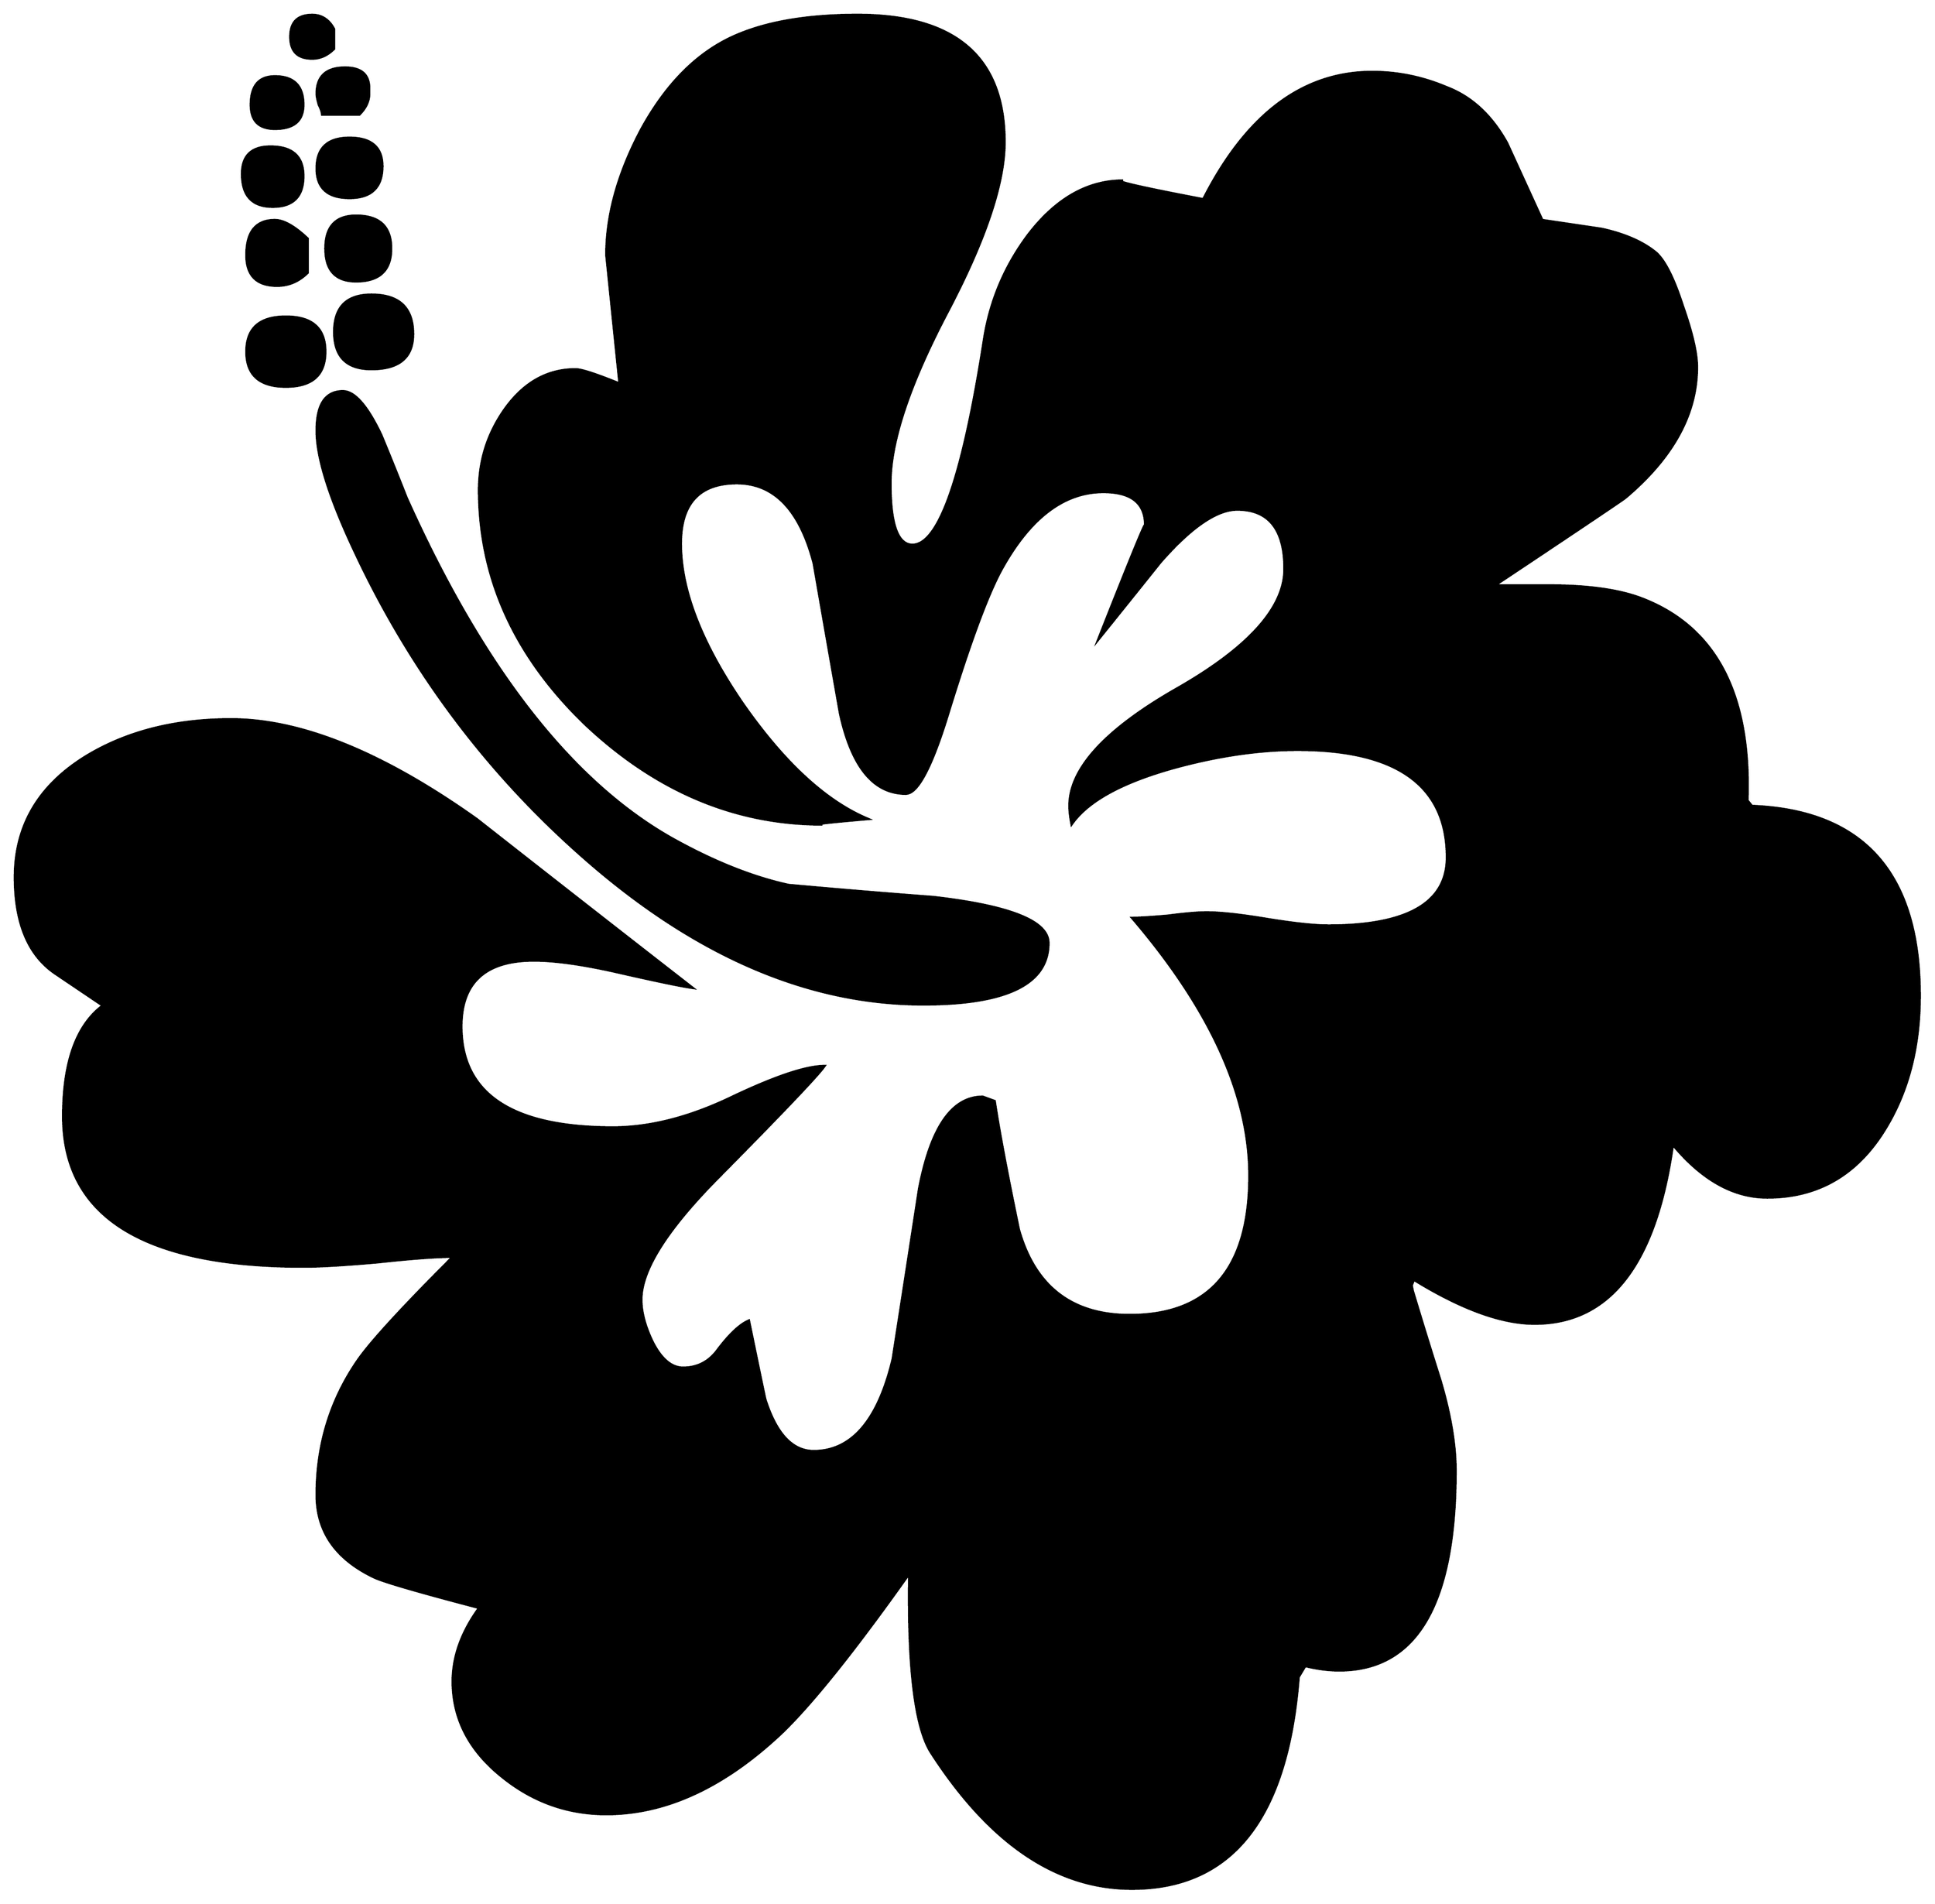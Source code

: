 


\begin{tikzpicture}[y=0.80pt, x=0.80pt, yscale=-1.0, xscale=1.0, inner sep=0pt, outer sep=0pt]
\begin{scope}[shift={(100.0,1716.0)},nonzero rule]
  \path[draw=.,fill=.,line width=1.600pt] (373.0,-1415.0) ..
    controls (367.0,-1409.0) and (360.333,-1406.0) ..
    (353.0,-1406.0) .. controls (339.667,-1406.0) and
    (333.0,-1412.667) .. (333.0,-1426.0) .. controls
    (333.0,-1439.333) and (339.667,-1446.0) .. (353.0,-1446.0) ..
    controls (361.667,-1446.0) and (368.333,-1441.667) ..
    (373.0,-1433.0) -- (373.0,-1415.0) -- cycle(405.0,-1374.0)
    .. controls (405.0,-1367.333) and (402.0,-1361.0) ..
    (396.0,-1355.0) -- (362.0,-1355.0) .. controls
    (362.0,-1357.0) and (361.0,-1360.0) .. (359.0,-1364.0) ..
    controls (357.667,-1368.667) and (357.0,-1372.0) ..
    (357.0,-1374.0) .. controls (357.0,-1390.0) and
    (365.667,-1398.0) .. (383.0,-1398.0) .. controls
    (397.667,-1398.0) and (405.0,-1391.667) .. (405.0,-1379.0) --
    (405.0,-1374.0) -- cycle(417.0,-1308.0) .. controls
    (417.0,-1288.667) and (407.0,-1279.0) .. (387.0,-1279.0) ..
    controls (367.0,-1279.0) and (357.0,-1288.0) ..
    (357.0,-1306.0) .. controls (357.0,-1324.667) and
    (367.0,-1334.0) .. (387.0,-1334.0) .. controls
    (407.0,-1334.0) and (417.0,-1325.333) .. (417.0,-1308.0) --
    cycle(345.0,-1364.0) .. controls (345.0,-1349.333) and
    (336.333,-1342.0) .. (319.0,-1342.0) .. controls
    (304.333,-1342.0) and (297.0,-1349.333) .. (297.0,-1364.0) ..
    controls (297.0,-1381.333) and (304.333,-1390.0) ..
    (319.0,-1390.0) .. controls (336.333,-1390.0) and
    (345.0,-1381.333) .. (345.0,-1364.0) -- cycle(425.0,-1233.0)
    .. controls (425.0,-1213.0) and (414.333,-1203.0) ..
    (393.0,-1203.0) .. controls (374.333,-1203.0) and
    (365.0,-1213.0) .. (365.0,-1233.0) .. controls
    (365.0,-1253.0) and (374.333,-1263.0) .. (393.0,-1263.0) ..
    controls (414.333,-1263.0) and (425.0,-1253.0) ..
    (425.0,-1233.0) -- cycle(345.0,-1299.0) .. controls
    (345.0,-1280.333) and (335.667,-1271.0) .. (317.0,-1271.0) ..
    controls (298.333,-1271.0) and (289.0,-1281.0) ..
    (289.0,-1301.0) .. controls (289.0,-1317.667) and
    (297.667,-1326.0) .. (315.0,-1326.0) .. controls
    (335.0,-1326.0) and (345.0,-1317.0) .. (345.0,-1299.0) --
    cycle(445.0,-1155.0) .. controls (445.0,-1133.667) and
    (432.333,-1123.0) .. (407.0,-1123.0) .. controls
    (384.333,-1123.0) and (373.0,-1134.333) .. (373.0,-1157.0) ..
    controls (373.0,-1179.667) and (384.333,-1191.0) ..
    (407.0,-1191.0) .. controls (432.333,-1191.0) and
    (445.0,-1179.0) .. (445.0,-1155.0) -- cycle(349.0,-1211.0)
    .. controls (341.0,-1203.0) and (331.667,-1199.0) ..
    (321.0,-1199.0) .. controls (302.333,-1199.0) and
    (293.0,-1208.333) .. (293.0,-1227.0) .. controls
    (293.0,-1248.333) and (301.667,-1259.0) .. (319.0,-1259.0) ..
    controls (327.0,-1259.0) and (337.0,-1253.333) ..
    (349.0,-1242.0) -- (349.0,-1211.0) -- cycle(1818.0,-552.0)
    .. controls (1818.0,-504.0) and (1807.0,-462.667) ..
    (1785.0,-428.0) .. controls (1759.667,-388.0) and
    (1724.333,-368.0) .. (1679.0,-368.0) .. controls
    (1648.333,-368.0) and (1619.667,-384.0) .. (1593.0,-416.0) ..
    controls (1577.667,-307.333) and (1535.667,-253.0) ..
    (1467.0,-253.0) .. controls (1437.0,-253.0) and
    (1400.333,-266.333) .. (1357.0,-293.0) -- (1355.0,-288.0) --
    (1356.0,-283.0) .. controls (1364.0,-256.333) and
    (1372.333,-229.333) .. (1381.0,-202.0) .. controls
    (1390.333,-170.667) and (1395.0,-143.0) .. (1395.0,-119.0) ..
    controls (1395.0,2.333) and (1359.667,63.0) .. (1289.0,63.0) ..
    controls (1279.0,63.0) and (1268.667,61.667) .. (1258.0,59.0) --
    (1252.0,69.0) .. controls (1242.0,197.667) and (1191.333,262.0)
    .. (1100.0,262.0) .. controls (1031.333,262.0) and
    (970.333,220.667) .. (917.0,138.0) .. controls (902.333,115.333) and
    (895.667,61.0) .. (897.0,-25.0) .. controls (848.333,43.667) and
    (810.0,91.667) .. (782.0,119.0) .. controls (729.333,169.0) and
    (675.667,194.0) .. (621.0,194.0) .. controls (585.667,194.0) and
    (554.0,182.667) .. (526.0,160.0) .. controls (496.0,136.0) and
    (481.0,107.0) .. (481.0,73.0) .. controls (481.0,50.333) and
    (489.0,28.0) .. (505.0,6.0) .. controls (449.0,-8.667) and
    (417.0,-18.0) .. (409.0,-22.0) .. controls (374.333,-38.667) and
    (357.0,-63.667) .. (357.0,-97.0) .. controls (357.0,-142.333)
    and (369.333,-183.0) .. (394.0,-219.0) .. controls
    (405.333,-235.667) and (434.333,-267.333) .. (481.0,-314.0) ..
    controls (466.333,-314.0) and (443.667,-312.333) .. (413.0,-309.0)
    .. controls (383.0,-306.333) and (360.333,-305.0) ..
    (345.0,-305.0) .. controls (199.0,-305.0) and (126.0,-350.667)
    .. (126.0,-442.0) .. controls (126.0,-491.333) and
    (138.0,-525.0) .. (162.0,-543.0) .. controls (162.0,-543.0)
    and (147.667,-552.667) .. (119.0,-572.0) .. controls
    (94.333,-588.667) and (82.0,-618.0) .. (82.0,-660.0) .. controls
    (82.0,-707.333) and (104.0,-744.333) .. (148.0,-771.0) ..
    controls (184.667,-793.0) and (228.333,-804.0) .. (279.0,-804.0)
    .. controls (343.0,-804.0) and (417.667,-773.667) ..
    (503.0,-713.0) .. controls (568.333,-661.667) and (634.0,-610.333)
    .. (700.0,-559.0) .. controls (690.0,-560.333) and
    (666.0,-565.333) .. (628.0,-574.0) .. controls (598.0,-580.667)
    and (573.667,-584.0) .. (555.0,-584.0) .. controls
    (511.0,-584.0) and (489.0,-564.0) .. (489.0,-524.0) ..
    controls (489.0,-462.667) and (535.0,-432.0) .. (627.0,-432.0)
    .. controls (661.0,-432.0) and (697.333,-441.333) ..
    (736.0,-460.0) .. controls (775.333,-478.667) and (803.333,-488.0)
    .. (820.0,-488.0) .. controls (814.667,-480.0) and
    (782.0,-445.667) .. (722.0,-385.0) .. controls (676.0,-338.333)
    and (653.0,-301.667) .. (653.0,-275.0) .. controls
    (653.0,-263.667) and (656.333,-251.0) .. (663.0,-237.0) ..
    controls (671.0,-221.0) and (680.333,-213.0) .. (691.0,-213.0)
    .. controls (704.333,-213.0) and (715.0,-218.667) ..
    (723.0,-230.0) .. controls (733.667,-244.0) and (743.0,-252.667)
    .. (751.0,-256.0) .. controls (760.333,-210.667) and
    (765.333,-186.667) .. (766.0,-184.0) .. controls (776.0,-152.667)
    and (790.667,-137.0) .. (810.0,-137.0) .. controls
    (844.667,-137.0) and (868.667,-165.0) .. (882.0,-221.0) ..
    controls (890.0,-272.333) and (898.0,-324.0) .. (906.0,-376.0)
    .. controls (916.667,-432.0) and (936.0,-460.0) ..
    (964.0,-460.0) .. controls (964.0,-460.0) and (967.667,-458.667)
    .. (975.0,-456.0) .. controls (979.0,-429.333) and
    (986.333,-390.333) .. (997.0,-339.0) .. controls (1011.667,-287.0)
    and (1045.333,-261.0) .. (1098.0,-261.0) .. controls
    (1170.667,-261.0) and (1207.0,-303.333) .. (1207.0,-388.0) ..
    controls (1207.0,-461.333) and (1171.333,-539.667) ..
    (1100.0,-623.0) .. controls (1106.667,-623.0) and
    (1117.667,-623.667) .. (1133.0,-625.0) .. controls
    (1148.333,-627.0) and (1160.0,-628.0) .. (1168.0,-628.0) ..
    controls (1180.667,-628.0) and (1199.0,-626.0) ..
    (1223.0,-622.0) .. controls (1247.667,-618.0) and
    (1266.333,-616.0) .. (1279.0,-616.0) .. controls
    (1351.0,-616.0) and (1387.0,-636.667) .. (1387.0,-678.0) ..
    controls (1387.0,-743.333) and (1341.667,-776.0) ..
    (1251.0,-776.0) .. controls (1216.333,-776.0) and
    (1179.333,-770.667) .. (1140.0,-760.0) .. controls
    (1091.333,-746.667) and (1059.667,-729.333) .. (1045.0,-708.0) ..
    controls (1043.667,-714.667) and (1043.0,-720.333) ..
    (1043.0,-725.0) .. controls (1043.0,-759.0) and
    (1075.667,-794.667) .. (1141.0,-832.0) .. controls
    (1206.333,-869.333) and (1239.0,-905.667) .. (1239.0,-941.0) ..
    controls (1239.0,-977.0) and (1224.667,-995.0) ..
    (1196.0,-995.0) .. controls (1177.333,-995.0) and
    (1154.0,-979.0) .. (1126.0,-947.0) .. controls
    (1107.333,-923.667) and (1088.333,-900.0) .. (1069.0,-876.0) ..
    controls (1097.667,-948.667) and (1112.0,-983.667) ..
    (1112.0,-981.0) .. controls (1112.0,-1001.0) and
    (1099.333,-1011.0) .. (1074.0,-1011.0) .. controls
    (1038.0,-1011.0) and (1007.0,-987.333) .. (981.0,-940.0) ..
    controls (968.333,-916.667) and (952.0,-872.333) .. (932.0,-807.0)
    .. controls (917.333,-759.667) and (904.667,-736.0) ..
    (894.0,-736.0) .. controls (864.667,-736.0) and (844.667,-760.333)
    .. (834.0,-809.0) .. controls (826.0,-854.333) and
    (818.0,-900.0) .. (810.0,-946.0) .. controls (797.333,-994.667)
    and (774.0,-1019.0) .. (740.0,-1019.0) .. controls
    (706.0,-1019.0) and (689.0,-1000.667) .. (689.0,-964.0) ..
    controls (689.0,-922.0) and (707.667,-873.667) .. (745.0,-819.0)
    .. controls (783.0,-764.333) and (821.333,-729.0) ..
    (860.0,-713.0) .. controls (821.333,-709.667) and (807.333,-708.0)
    .. (818.0,-708.0) .. controls (738.0,-708.0) and
    (665.667,-738.667) .. (601.0,-800.0) .. controls (537.0,-862.0)
    and (505.0,-933.0) .. (505.0,-1013.0) .. controls
    (505.0,-1039.667) and (512.667,-1064.0) .. (528.0,-1086.0) ..
    controls (545.333,-1110.667) and (567.0,-1123.0) ..
    (593.0,-1123.0) .. controls (598.333,-1123.0) and
    (611.667,-1118.667) .. (633.0,-1110.0) .. controls
    (625.0,-1188.0) and (621.0,-1227.0) .. (621.0,-1227.0) ..
    controls (621.0,-1263.667) and (631.667,-1302.0) ..
    (653.0,-1342.0) .. controls (675.0,-1382.0) and
    (702.0,-1409.667) .. (734.0,-1425.0) .. controls
    (763.333,-1439.0) and (802.0,-1446.0) .. (850.0,-1446.0) ..
    controls (939.333,-1446.0) and (984.0,-1407.333) ..
    (984.0,-1330.0) .. controls (984.0,-1292.667) and
    (966.667,-1241.0) .. (932.0,-1175.0) .. controls
    (897.333,-1109.0) and (880.0,-1057.0) .. (880.0,-1019.0) ..
    controls (880.0,-981.667) and (886.667,-963.0) .. (900.0,-963.0)
    .. controls (924.0,-963.0) and (945.667,-1025.0) ..
    (965.0,-1149.0) .. controls (970.333,-1184.333) and
    (983.667,-1216.333) .. (1005.0,-1245.0) .. controls
    (1030.333,-1278.333) and (1059.333,-1295.0) .. (1092.0,-1295.0) ..
    controls (1081.333,-1295.0) and (1105.667,-1289.333) ..
    (1165.0,-1278.0) .. controls (1204.333,-1355.333) and
    (1255.667,-1394.0) .. (1319.0,-1394.0) .. controls
    (1342.333,-1394.0) and (1365.0,-1389.333) .. (1387.0,-1380.0) ..
    controls (1409.667,-1371.333) and (1428.0,-1354.333) ..
    (1442.0,-1329.0) .. controls (1452.667,-1305.667) and
    (1463.333,-1282.333) .. (1474.0,-1259.0) .. controls
    (1492.0,-1256.333) and (1510.0,-1253.667) .. (1528.0,-1251.0) ..
    controls (1549.333,-1246.333) and (1566.0,-1239.0) ..
    (1578.0,-1229.0) .. controls (1586.0,-1221.667) and
    (1594.0,-1205.667) .. (1602.0,-1181.0) .. controls
    (1610.667,-1156.333) and (1615.0,-1137.667) .. (1615.0,-1125.0) ..
    controls (1615.0,-1082.333) and (1593.333,-1042.667) ..
    (1550.0,-1006.0) .. controls (1548.667,-1004.667) and
    (1509.0,-978.0) .. (1431.0,-926.0) .. controls
    (1431.0,-926.0) and (1447.333,-926.0) .. (1480.0,-926.0) ..
    controls (1516.0,-926.0) and (1544.333,-922.0) ..
    (1565.0,-914.0) .. controls (1632.333,-888.0) and
    (1664.333,-826.667) .. (1661.0,-730.0) -- (1665.0,-725.0) ..
    controls (1767.0,-721.0) and (1818.0,-663.333) ..
    (1818.0,-552.0) -- cycle(1024.0,-600.0) .. controls
    (1024.0,-562.667) and (986.0,-544.0) .. (910.0,-544.0) ..
    controls (804.667,-544.0) and (701.333,-588.667) .. (600.0,-678.0)
    .. controls (512.0,-755.333) and (442.667,-848.0) ..
    (392.0,-956.0) .. controls (368.667,-1005.333) and
    (357.0,-1042.333) .. (357.0,-1067.0) .. controls
    (357.0,-1091.0) and (365.0,-1103.0) .. (381.0,-1103.0) ..
    controls (391.667,-1103.0) and (403.333,-1089.667) ..
    (416.0,-1063.0) .. controls (424.0,-1043.667) and
    (431.667,-1024.667) .. (439.0,-1006.0) .. controls
    (508.333,-851.333) and (588.667,-748.0) .. (680.0,-696.0) ..
    controls (718.0,-674.667) and (753.667,-660.333) .. (787.0,-653.0)
    .. controls (831.0,-649.0) and (875.0,-645.333) ..
    (919.0,-642.0) .. controls (989.0,-634.0) and
    (1024.0,-620.0) .. (1024.0,-600.0) -- cycle(365.0,-1139.0)
    .. controls (365.0,-1117.667) and (353.0,-1107.0) ..
    (329.0,-1107.0) .. controls (305.0,-1107.0) and
    (293.0,-1117.667) .. (293.0,-1139.0) .. controls
    (293.0,-1160.333) and (305.0,-1171.0) .. (329.0,-1171.0) ..
    controls (353.0,-1171.0) and (365.0,-1160.333) ..
    (365.0,-1139.0) -- cycle;
\end{scope}

\end{tikzpicture}

